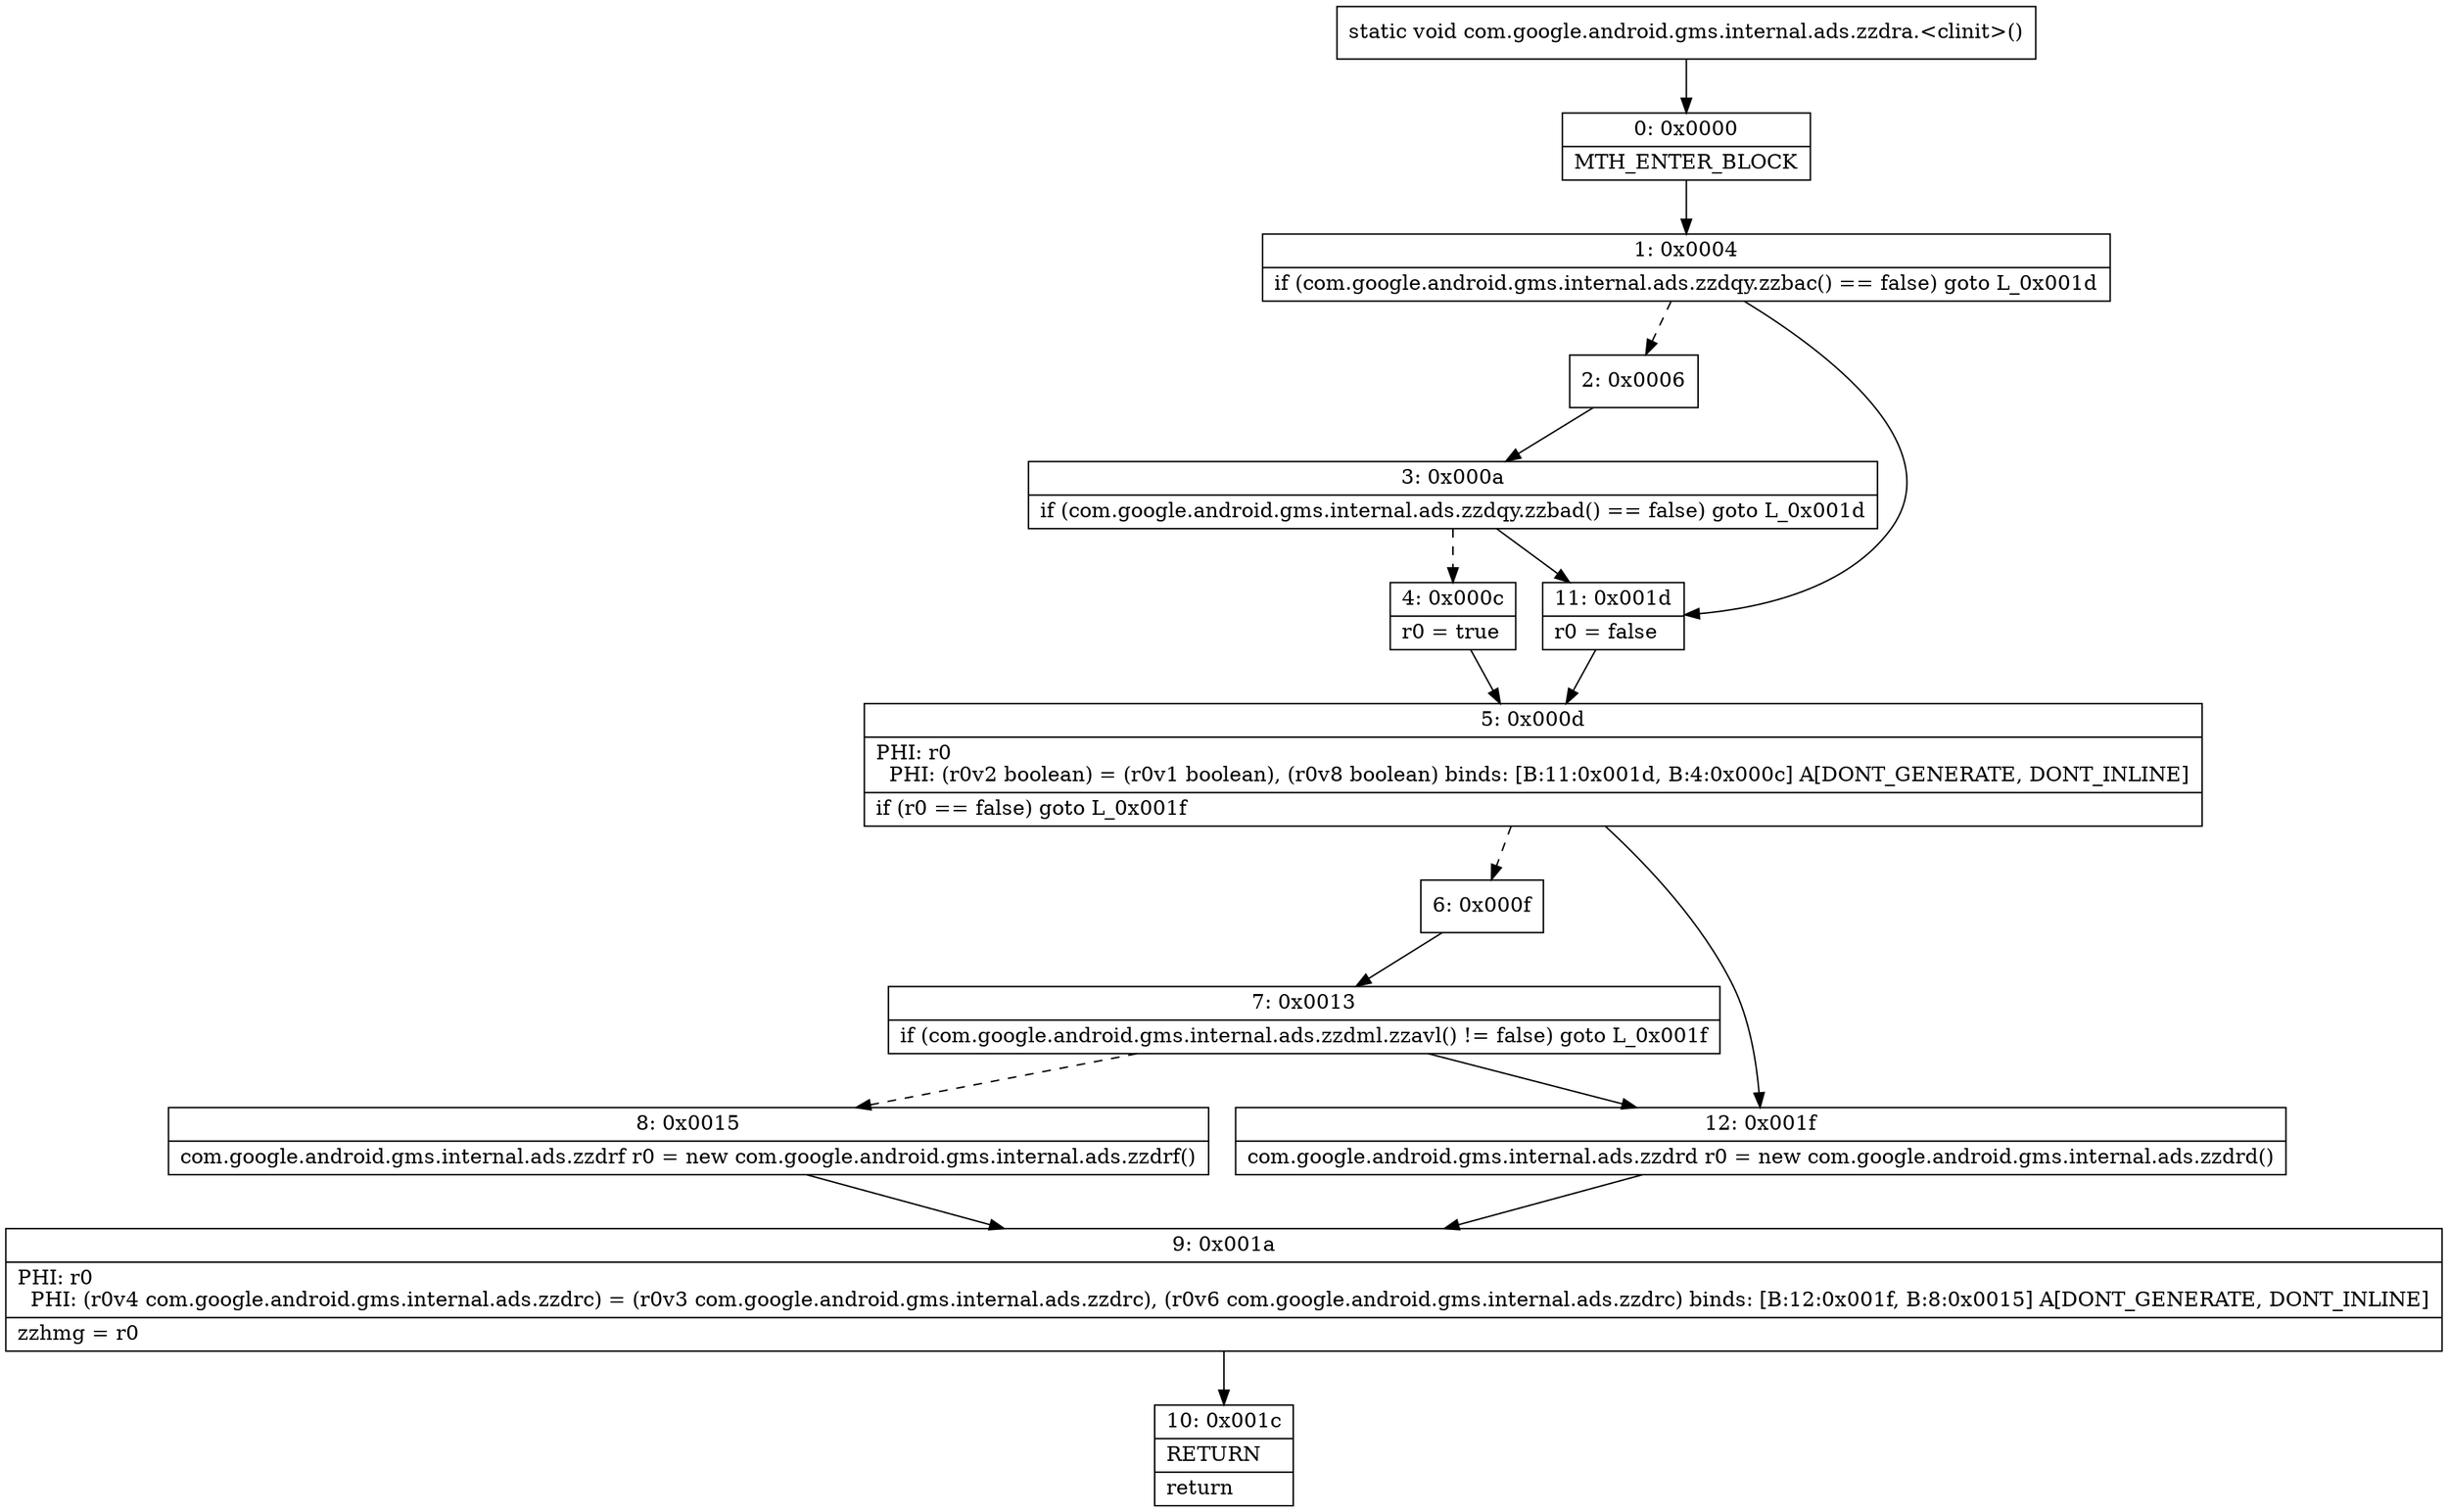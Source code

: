 digraph "CFG forcom.google.android.gms.internal.ads.zzdra.\<clinit\>()V" {
Node_0 [shape=record,label="{0\:\ 0x0000|MTH_ENTER_BLOCK\l}"];
Node_1 [shape=record,label="{1\:\ 0x0004|if (com.google.android.gms.internal.ads.zzdqy.zzbac() == false) goto L_0x001d\l}"];
Node_2 [shape=record,label="{2\:\ 0x0006}"];
Node_3 [shape=record,label="{3\:\ 0x000a|if (com.google.android.gms.internal.ads.zzdqy.zzbad() == false) goto L_0x001d\l}"];
Node_4 [shape=record,label="{4\:\ 0x000c|r0 = true\l}"];
Node_5 [shape=record,label="{5\:\ 0x000d|PHI: r0 \l  PHI: (r0v2 boolean) = (r0v1 boolean), (r0v8 boolean) binds: [B:11:0x001d, B:4:0x000c] A[DONT_GENERATE, DONT_INLINE]\l|if (r0 == false) goto L_0x001f\l}"];
Node_6 [shape=record,label="{6\:\ 0x000f}"];
Node_7 [shape=record,label="{7\:\ 0x0013|if (com.google.android.gms.internal.ads.zzdml.zzavl() != false) goto L_0x001f\l}"];
Node_8 [shape=record,label="{8\:\ 0x0015|com.google.android.gms.internal.ads.zzdrf r0 = new com.google.android.gms.internal.ads.zzdrf()\l}"];
Node_9 [shape=record,label="{9\:\ 0x001a|PHI: r0 \l  PHI: (r0v4 com.google.android.gms.internal.ads.zzdrc) = (r0v3 com.google.android.gms.internal.ads.zzdrc), (r0v6 com.google.android.gms.internal.ads.zzdrc) binds: [B:12:0x001f, B:8:0x0015] A[DONT_GENERATE, DONT_INLINE]\l|zzhmg = r0\l}"];
Node_10 [shape=record,label="{10\:\ 0x001c|RETURN\l|return\l}"];
Node_11 [shape=record,label="{11\:\ 0x001d|r0 = false\l}"];
Node_12 [shape=record,label="{12\:\ 0x001f|com.google.android.gms.internal.ads.zzdrd r0 = new com.google.android.gms.internal.ads.zzdrd()\l}"];
MethodNode[shape=record,label="{static void com.google.android.gms.internal.ads.zzdra.\<clinit\>() }"];
MethodNode -> Node_0;
Node_0 -> Node_1;
Node_1 -> Node_2[style=dashed];
Node_1 -> Node_11;
Node_2 -> Node_3;
Node_3 -> Node_4[style=dashed];
Node_3 -> Node_11;
Node_4 -> Node_5;
Node_5 -> Node_6[style=dashed];
Node_5 -> Node_12;
Node_6 -> Node_7;
Node_7 -> Node_8[style=dashed];
Node_7 -> Node_12;
Node_8 -> Node_9;
Node_9 -> Node_10;
Node_11 -> Node_5;
Node_12 -> Node_9;
}

